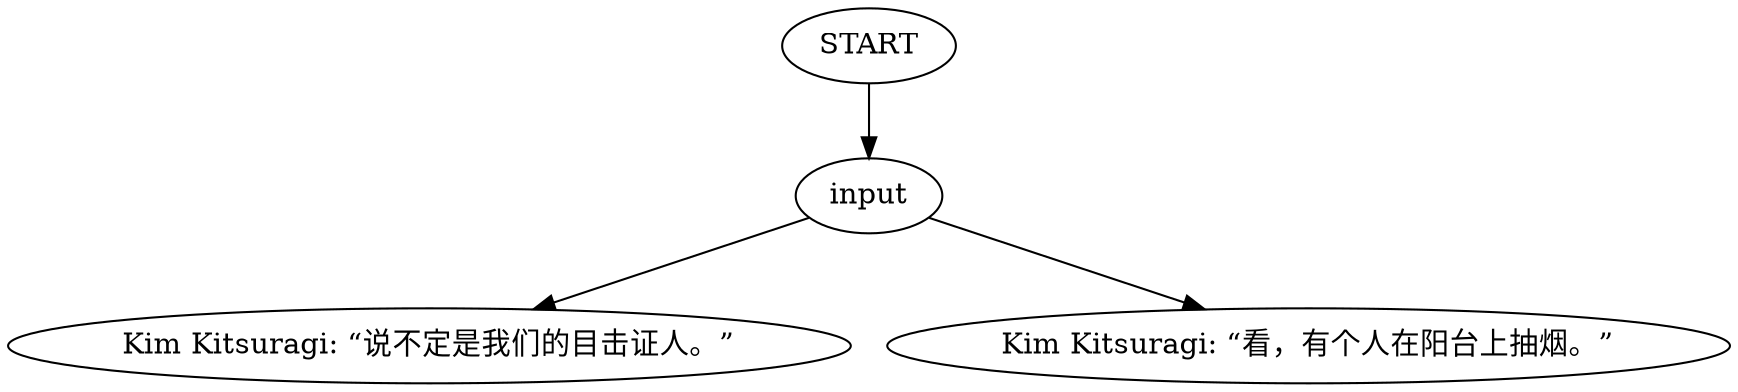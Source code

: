 # BACKYARD / KIM barks
# Kim barks when you step in the courtyard.
# ==================================================
digraph G {
	  0 [label="START"];
	  1 [label="input"];
	  3 [label="Kim Kitsuragi: “说不定是我们的目击证人。”"];
	  4 [label="Kim Kitsuragi: “看，有个人在阳台上抽烟。”"];
	  0 -> 1
	  1 -> 3
	  1 -> 4
}

